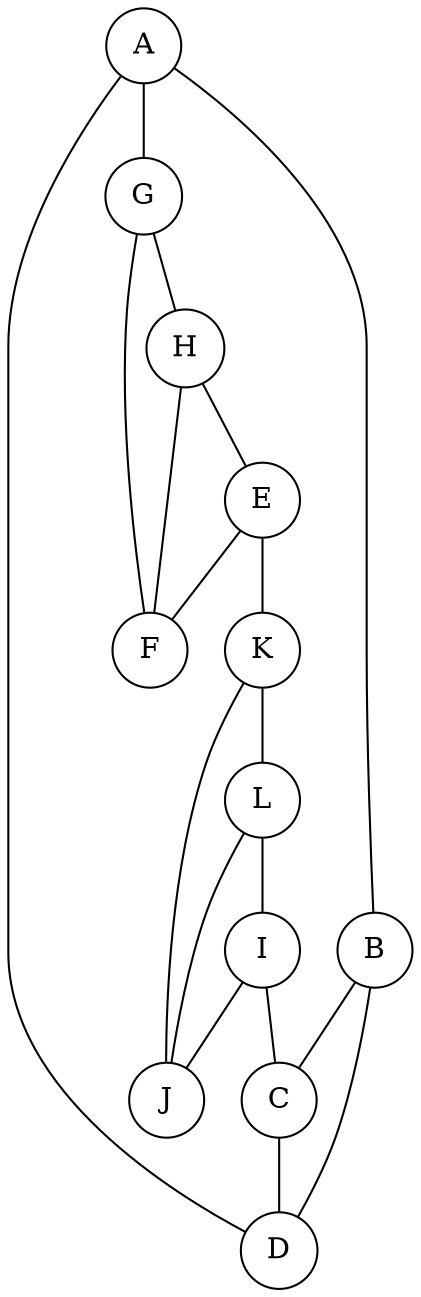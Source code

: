 graph G {
  #node [label="", shape="circle"];
  node [shape="circle"];

  A -- B -- C -- D -- A;
#  A -- C;
  B -- D;

  E -- F -- G -- H -- E;
#  E -- G;
  F -- H;

  I -- J -- K -- L -- I;
#  I -- K;
  J -- L;

  A -- G;
  E -- K;
  I -- C;
}
